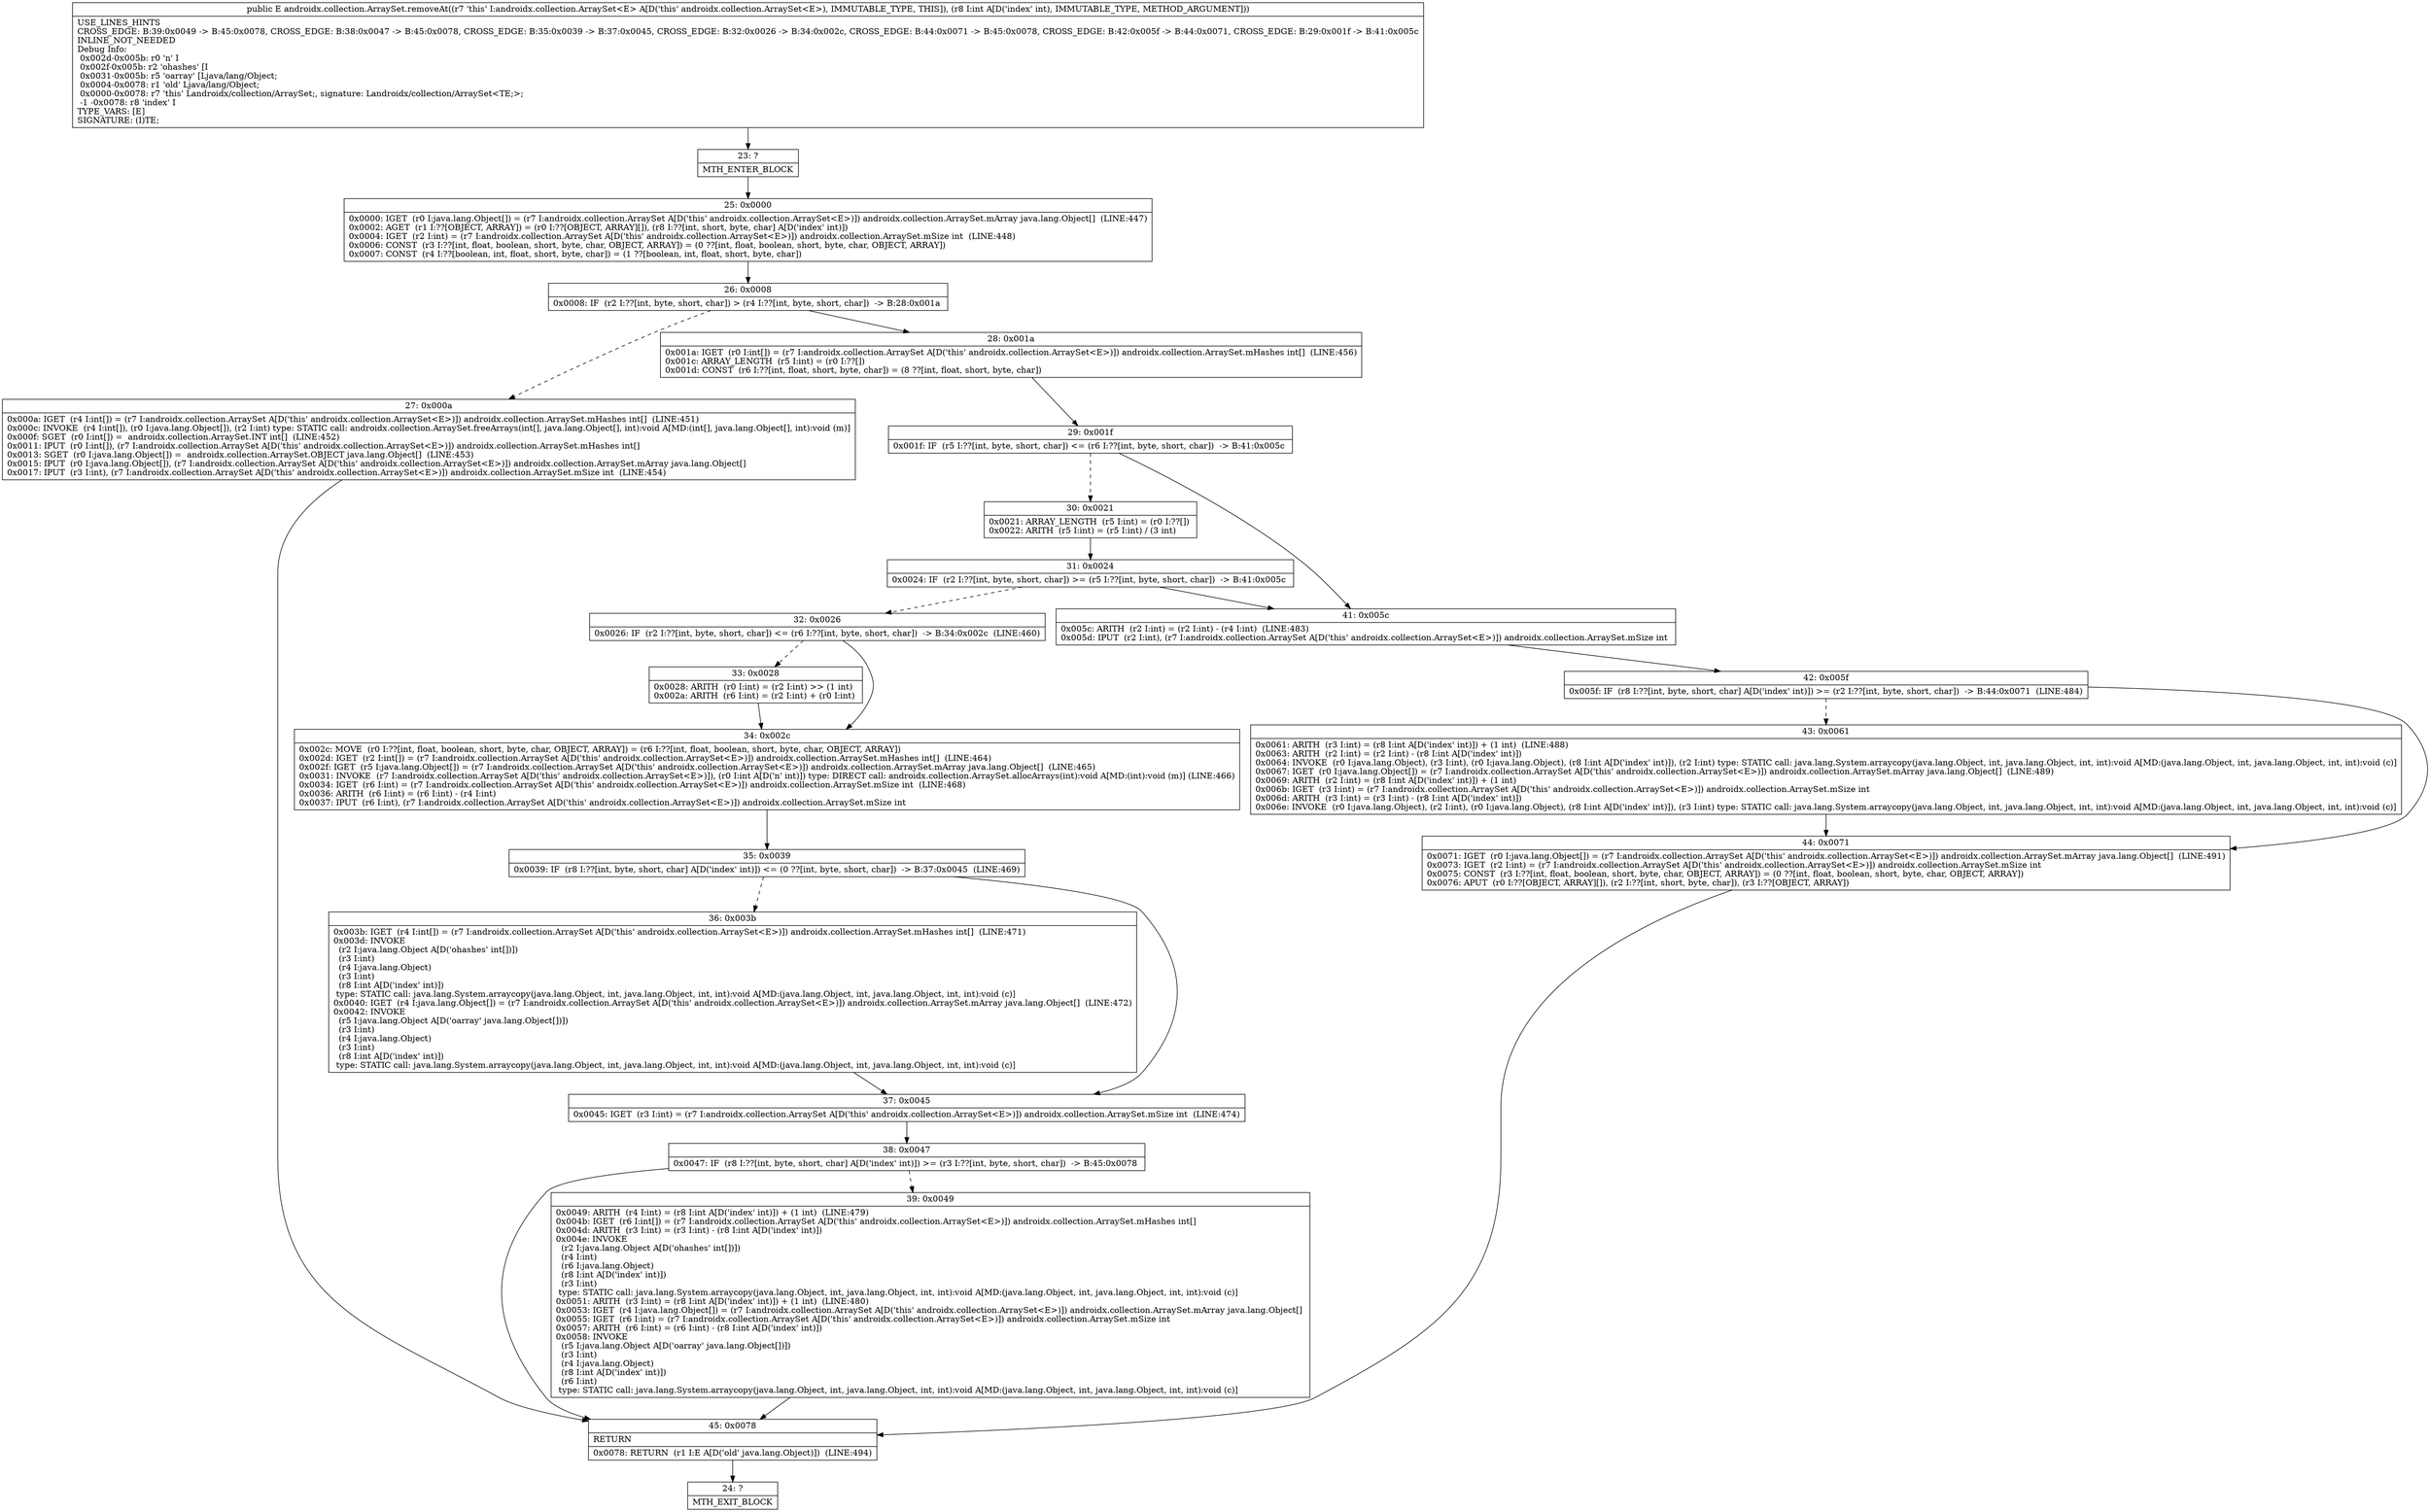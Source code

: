 digraph "CFG forandroidx.collection.ArraySet.removeAt(I)Ljava\/lang\/Object;" {
Node_23 [shape=record,label="{23\:\ ?|MTH_ENTER_BLOCK\l}"];
Node_25 [shape=record,label="{25\:\ 0x0000|0x0000: IGET  (r0 I:java.lang.Object[]) = (r7 I:androidx.collection.ArraySet A[D('this' androidx.collection.ArraySet\<E\>)]) androidx.collection.ArraySet.mArray java.lang.Object[]  (LINE:447)\l0x0002: AGET  (r1 I:??[OBJECT, ARRAY]) = (r0 I:??[OBJECT, ARRAY][]), (r8 I:??[int, short, byte, char] A[D('index' int)]) \l0x0004: IGET  (r2 I:int) = (r7 I:androidx.collection.ArraySet A[D('this' androidx.collection.ArraySet\<E\>)]) androidx.collection.ArraySet.mSize int  (LINE:448)\l0x0006: CONST  (r3 I:??[int, float, boolean, short, byte, char, OBJECT, ARRAY]) = (0 ??[int, float, boolean, short, byte, char, OBJECT, ARRAY]) \l0x0007: CONST  (r4 I:??[boolean, int, float, short, byte, char]) = (1 ??[boolean, int, float, short, byte, char]) \l}"];
Node_26 [shape=record,label="{26\:\ 0x0008|0x0008: IF  (r2 I:??[int, byte, short, char]) \> (r4 I:??[int, byte, short, char])  \-\> B:28:0x001a \l}"];
Node_27 [shape=record,label="{27\:\ 0x000a|0x000a: IGET  (r4 I:int[]) = (r7 I:androidx.collection.ArraySet A[D('this' androidx.collection.ArraySet\<E\>)]) androidx.collection.ArraySet.mHashes int[]  (LINE:451)\l0x000c: INVOKE  (r4 I:int[]), (r0 I:java.lang.Object[]), (r2 I:int) type: STATIC call: androidx.collection.ArraySet.freeArrays(int[], java.lang.Object[], int):void A[MD:(int[], java.lang.Object[], int):void (m)]\l0x000f: SGET  (r0 I:int[]) =  androidx.collection.ArraySet.INT int[]  (LINE:452)\l0x0011: IPUT  (r0 I:int[]), (r7 I:androidx.collection.ArraySet A[D('this' androidx.collection.ArraySet\<E\>)]) androidx.collection.ArraySet.mHashes int[] \l0x0013: SGET  (r0 I:java.lang.Object[]) =  androidx.collection.ArraySet.OBJECT java.lang.Object[]  (LINE:453)\l0x0015: IPUT  (r0 I:java.lang.Object[]), (r7 I:androidx.collection.ArraySet A[D('this' androidx.collection.ArraySet\<E\>)]) androidx.collection.ArraySet.mArray java.lang.Object[] \l0x0017: IPUT  (r3 I:int), (r7 I:androidx.collection.ArraySet A[D('this' androidx.collection.ArraySet\<E\>)]) androidx.collection.ArraySet.mSize int  (LINE:454)\l}"];
Node_45 [shape=record,label="{45\:\ 0x0078|RETURN\l|0x0078: RETURN  (r1 I:E A[D('old' java.lang.Object)])  (LINE:494)\l}"];
Node_24 [shape=record,label="{24\:\ ?|MTH_EXIT_BLOCK\l}"];
Node_28 [shape=record,label="{28\:\ 0x001a|0x001a: IGET  (r0 I:int[]) = (r7 I:androidx.collection.ArraySet A[D('this' androidx.collection.ArraySet\<E\>)]) androidx.collection.ArraySet.mHashes int[]  (LINE:456)\l0x001c: ARRAY_LENGTH  (r5 I:int) = (r0 I:??[]) \l0x001d: CONST  (r6 I:??[int, float, short, byte, char]) = (8 ??[int, float, short, byte, char]) \l}"];
Node_29 [shape=record,label="{29\:\ 0x001f|0x001f: IF  (r5 I:??[int, byte, short, char]) \<= (r6 I:??[int, byte, short, char])  \-\> B:41:0x005c \l}"];
Node_30 [shape=record,label="{30\:\ 0x0021|0x0021: ARRAY_LENGTH  (r5 I:int) = (r0 I:??[]) \l0x0022: ARITH  (r5 I:int) = (r5 I:int) \/ (3 int) \l}"];
Node_31 [shape=record,label="{31\:\ 0x0024|0x0024: IF  (r2 I:??[int, byte, short, char]) \>= (r5 I:??[int, byte, short, char])  \-\> B:41:0x005c \l}"];
Node_32 [shape=record,label="{32\:\ 0x0026|0x0026: IF  (r2 I:??[int, byte, short, char]) \<= (r6 I:??[int, byte, short, char])  \-\> B:34:0x002c  (LINE:460)\l}"];
Node_33 [shape=record,label="{33\:\ 0x0028|0x0028: ARITH  (r0 I:int) = (r2 I:int) \>\> (1 int) \l0x002a: ARITH  (r6 I:int) = (r2 I:int) + (r0 I:int) \l}"];
Node_34 [shape=record,label="{34\:\ 0x002c|0x002c: MOVE  (r0 I:??[int, float, boolean, short, byte, char, OBJECT, ARRAY]) = (r6 I:??[int, float, boolean, short, byte, char, OBJECT, ARRAY]) \l0x002d: IGET  (r2 I:int[]) = (r7 I:androidx.collection.ArraySet A[D('this' androidx.collection.ArraySet\<E\>)]) androidx.collection.ArraySet.mHashes int[]  (LINE:464)\l0x002f: IGET  (r5 I:java.lang.Object[]) = (r7 I:androidx.collection.ArraySet A[D('this' androidx.collection.ArraySet\<E\>)]) androidx.collection.ArraySet.mArray java.lang.Object[]  (LINE:465)\l0x0031: INVOKE  (r7 I:androidx.collection.ArraySet A[D('this' androidx.collection.ArraySet\<E\>)]), (r0 I:int A[D('n' int)]) type: DIRECT call: androidx.collection.ArraySet.allocArrays(int):void A[MD:(int):void (m)] (LINE:466)\l0x0034: IGET  (r6 I:int) = (r7 I:androidx.collection.ArraySet A[D('this' androidx.collection.ArraySet\<E\>)]) androidx.collection.ArraySet.mSize int  (LINE:468)\l0x0036: ARITH  (r6 I:int) = (r6 I:int) \- (r4 I:int) \l0x0037: IPUT  (r6 I:int), (r7 I:androidx.collection.ArraySet A[D('this' androidx.collection.ArraySet\<E\>)]) androidx.collection.ArraySet.mSize int \l}"];
Node_35 [shape=record,label="{35\:\ 0x0039|0x0039: IF  (r8 I:??[int, byte, short, char] A[D('index' int)]) \<= (0 ??[int, byte, short, char])  \-\> B:37:0x0045  (LINE:469)\l}"];
Node_36 [shape=record,label="{36\:\ 0x003b|0x003b: IGET  (r4 I:int[]) = (r7 I:androidx.collection.ArraySet A[D('this' androidx.collection.ArraySet\<E\>)]) androidx.collection.ArraySet.mHashes int[]  (LINE:471)\l0x003d: INVOKE  \l  (r2 I:java.lang.Object A[D('ohashes' int[])])\l  (r3 I:int)\l  (r4 I:java.lang.Object)\l  (r3 I:int)\l  (r8 I:int A[D('index' int)])\l type: STATIC call: java.lang.System.arraycopy(java.lang.Object, int, java.lang.Object, int, int):void A[MD:(java.lang.Object, int, java.lang.Object, int, int):void (c)]\l0x0040: IGET  (r4 I:java.lang.Object[]) = (r7 I:androidx.collection.ArraySet A[D('this' androidx.collection.ArraySet\<E\>)]) androidx.collection.ArraySet.mArray java.lang.Object[]  (LINE:472)\l0x0042: INVOKE  \l  (r5 I:java.lang.Object A[D('oarray' java.lang.Object[])])\l  (r3 I:int)\l  (r4 I:java.lang.Object)\l  (r3 I:int)\l  (r8 I:int A[D('index' int)])\l type: STATIC call: java.lang.System.arraycopy(java.lang.Object, int, java.lang.Object, int, int):void A[MD:(java.lang.Object, int, java.lang.Object, int, int):void (c)]\l}"];
Node_37 [shape=record,label="{37\:\ 0x0045|0x0045: IGET  (r3 I:int) = (r7 I:androidx.collection.ArraySet A[D('this' androidx.collection.ArraySet\<E\>)]) androidx.collection.ArraySet.mSize int  (LINE:474)\l}"];
Node_38 [shape=record,label="{38\:\ 0x0047|0x0047: IF  (r8 I:??[int, byte, short, char] A[D('index' int)]) \>= (r3 I:??[int, byte, short, char])  \-\> B:45:0x0078 \l}"];
Node_39 [shape=record,label="{39\:\ 0x0049|0x0049: ARITH  (r4 I:int) = (r8 I:int A[D('index' int)]) + (1 int)  (LINE:479)\l0x004b: IGET  (r6 I:int[]) = (r7 I:androidx.collection.ArraySet A[D('this' androidx.collection.ArraySet\<E\>)]) androidx.collection.ArraySet.mHashes int[] \l0x004d: ARITH  (r3 I:int) = (r3 I:int) \- (r8 I:int A[D('index' int)]) \l0x004e: INVOKE  \l  (r2 I:java.lang.Object A[D('ohashes' int[])])\l  (r4 I:int)\l  (r6 I:java.lang.Object)\l  (r8 I:int A[D('index' int)])\l  (r3 I:int)\l type: STATIC call: java.lang.System.arraycopy(java.lang.Object, int, java.lang.Object, int, int):void A[MD:(java.lang.Object, int, java.lang.Object, int, int):void (c)]\l0x0051: ARITH  (r3 I:int) = (r8 I:int A[D('index' int)]) + (1 int)  (LINE:480)\l0x0053: IGET  (r4 I:java.lang.Object[]) = (r7 I:androidx.collection.ArraySet A[D('this' androidx.collection.ArraySet\<E\>)]) androidx.collection.ArraySet.mArray java.lang.Object[] \l0x0055: IGET  (r6 I:int) = (r7 I:androidx.collection.ArraySet A[D('this' androidx.collection.ArraySet\<E\>)]) androidx.collection.ArraySet.mSize int \l0x0057: ARITH  (r6 I:int) = (r6 I:int) \- (r8 I:int A[D('index' int)]) \l0x0058: INVOKE  \l  (r5 I:java.lang.Object A[D('oarray' java.lang.Object[])])\l  (r3 I:int)\l  (r4 I:java.lang.Object)\l  (r8 I:int A[D('index' int)])\l  (r6 I:int)\l type: STATIC call: java.lang.System.arraycopy(java.lang.Object, int, java.lang.Object, int, int):void A[MD:(java.lang.Object, int, java.lang.Object, int, int):void (c)]\l}"];
Node_41 [shape=record,label="{41\:\ 0x005c|0x005c: ARITH  (r2 I:int) = (r2 I:int) \- (r4 I:int)  (LINE:483)\l0x005d: IPUT  (r2 I:int), (r7 I:androidx.collection.ArraySet A[D('this' androidx.collection.ArraySet\<E\>)]) androidx.collection.ArraySet.mSize int \l}"];
Node_42 [shape=record,label="{42\:\ 0x005f|0x005f: IF  (r8 I:??[int, byte, short, char] A[D('index' int)]) \>= (r2 I:??[int, byte, short, char])  \-\> B:44:0x0071  (LINE:484)\l}"];
Node_43 [shape=record,label="{43\:\ 0x0061|0x0061: ARITH  (r3 I:int) = (r8 I:int A[D('index' int)]) + (1 int)  (LINE:488)\l0x0063: ARITH  (r2 I:int) = (r2 I:int) \- (r8 I:int A[D('index' int)]) \l0x0064: INVOKE  (r0 I:java.lang.Object), (r3 I:int), (r0 I:java.lang.Object), (r8 I:int A[D('index' int)]), (r2 I:int) type: STATIC call: java.lang.System.arraycopy(java.lang.Object, int, java.lang.Object, int, int):void A[MD:(java.lang.Object, int, java.lang.Object, int, int):void (c)]\l0x0067: IGET  (r0 I:java.lang.Object[]) = (r7 I:androidx.collection.ArraySet A[D('this' androidx.collection.ArraySet\<E\>)]) androidx.collection.ArraySet.mArray java.lang.Object[]  (LINE:489)\l0x0069: ARITH  (r2 I:int) = (r8 I:int A[D('index' int)]) + (1 int) \l0x006b: IGET  (r3 I:int) = (r7 I:androidx.collection.ArraySet A[D('this' androidx.collection.ArraySet\<E\>)]) androidx.collection.ArraySet.mSize int \l0x006d: ARITH  (r3 I:int) = (r3 I:int) \- (r8 I:int A[D('index' int)]) \l0x006e: INVOKE  (r0 I:java.lang.Object), (r2 I:int), (r0 I:java.lang.Object), (r8 I:int A[D('index' int)]), (r3 I:int) type: STATIC call: java.lang.System.arraycopy(java.lang.Object, int, java.lang.Object, int, int):void A[MD:(java.lang.Object, int, java.lang.Object, int, int):void (c)]\l}"];
Node_44 [shape=record,label="{44\:\ 0x0071|0x0071: IGET  (r0 I:java.lang.Object[]) = (r7 I:androidx.collection.ArraySet A[D('this' androidx.collection.ArraySet\<E\>)]) androidx.collection.ArraySet.mArray java.lang.Object[]  (LINE:491)\l0x0073: IGET  (r2 I:int) = (r7 I:androidx.collection.ArraySet A[D('this' androidx.collection.ArraySet\<E\>)]) androidx.collection.ArraySet.mSize int \l0x0075: CONST  (r3 I:??[int, float, boolean, short, byte, char, OBJECT, ARRAY]) = (0 ??[int, float, boolean, short, byte, char, OBJECT, ARRAY]) \l0x0076: APUT  (r0 I:??[OBJECT, ARRAY][]), (r2 I:??[int, short, byte, char]), (r3 I:??[OBJECT, ARRAY]) \l}"];
MethodNode[shape=record,label="{public E androidx.collection.ArraySet.removeAt((r7 'this' I:androidx.collection.ArraySet\<E\> A[D('this' androidx.collection.ArraySet\<E\>), IMMUTABLE_TYPE, THIS]), (r8 I:int A[D('index' int), IMMUTABLE_TYPE, METHOD_ARGUMENT]))  | USE_LINES_HINTS\lCROSS_EDGE: B:39:0x0049 \-\> B:45:0x0078, CROSS_EDGE: B:38:0x0047 \-\> B:45:0x0078, CROSS_EDGE: B:35:0x0039 \-\> B:37:0x0045, CROSS_EDGE: B:32:0x0026 \-\> B:34:0x002c, CROSS_EDGE: B:44:0x0071 \-\> B:45:0x0078, CROSS_EDGE: B:42:0x005f \-\> B:44:0x0071, CROSS_EDGE: B:29:0x001f \-\> B:41:0x005c\lINLINE_NOT_NEEDED\lDebug Info:\l  0x002d\-0x005b: r0 'n' I\l  0x002f\-0x005b: r2 'ohashes' [I\l  0x0031\-0x005b: r5 'oarray' [Ljava\/lang\/Object;\l  0x0004\-0x0078: r1 'old' Ljava\/lang\/Object;\l  0x0000\-0x0078: r7 'this' Landroidx\/collection\/ArraySet;, signature: Landroidx\/collection\/ArraySet\<TE;\>;\l  \-1 \-0x0078: r8 'index' I\lTYPE_VARS: [E]\lSIGNATURE: (I)TE;\l}"];
MethodNode -> Node_23;Node_23 -> Node_25;
Node_25 -> Node_26;
Node_26 -> Node_27[style=dashed];
Node_26 -> Node_28;
Node_27 -> Node_45;
Node_45 -> Node_24;
Node_28 -> Node_29;
Node_29 -> Node_30[style=dashed];
Node_29 -> Node_41;
Node_30 -> Node_31;
Node_31 -> Node_32[style=dashed];
Node_31 -> Node_41;
Node_32 -> Node_33[style=dashed];
Node_32 -> Node_34;
Node_33 -> Node_34;
Node_34 -> Node_35;
Node_35 -> Node_36[style=dashed];
Node_35 -> Node_37;
Node_36 -> Node_37;
Node_37 -> Node_38;
Node_38 -> Node_39[style=dashed];
Node_38 -> Node_45;
Node_39 -> Node_45;
Node_41 -> Node_42;
Node_42 -> Node_43[style=dashed];
Node_42 -> Node_44;
Node_43 -> Node_44;
Node_44 -> Node_45;
}

